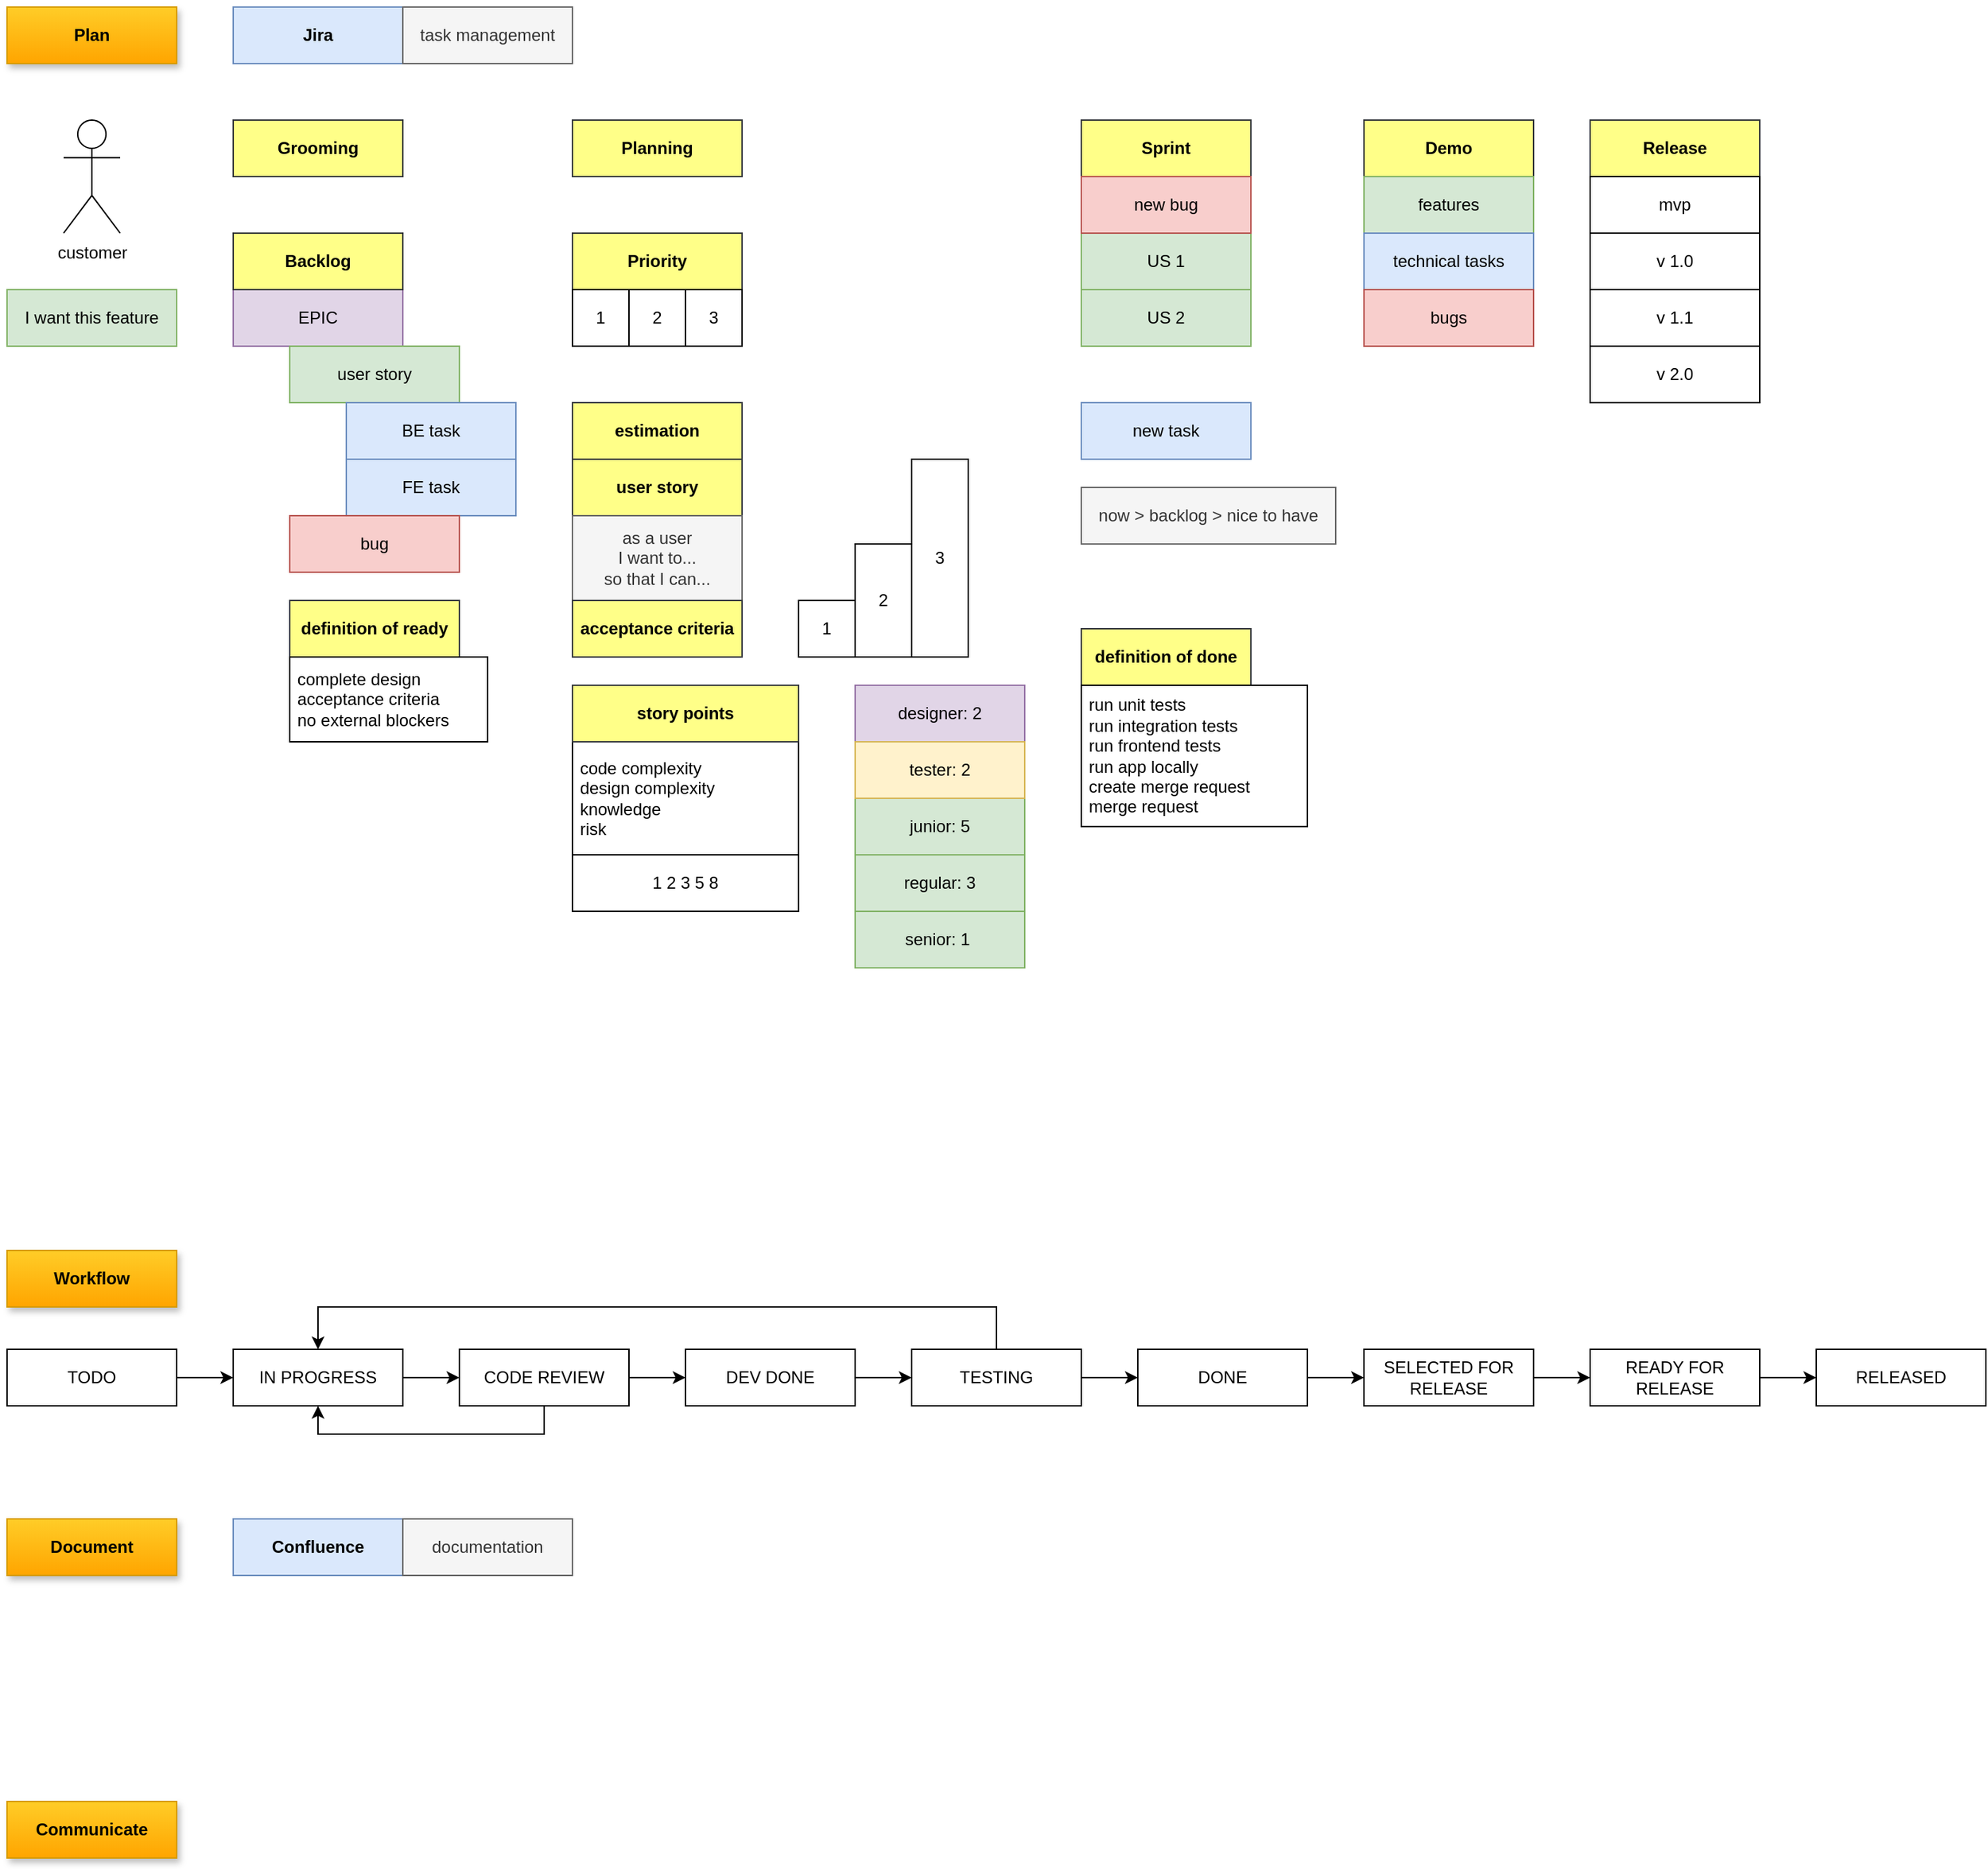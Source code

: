 <mxfile version="14.7.4" type="embed" pages="2"><diagram id="-k88tWkIBxD3KjWn2k7y" name="agile"><mxGraphModel dx="1691" dy="1029" grid="1" gridSize="10" guides="1" tooltips="1" connect="1" arrows="1" fold="1" page="1" pageScale="1" pageWidth="850" pageHeight="1100" math="0" shadow="0"><root><mxCell id="0"/><mxCell id="1" parent="0"/><mxCell id="2" value="I want this feature" style="rounded=0;whiteSpace=wrap;html=1;fillColor=#d5e8d4;strokeColor=#82b366;" parent="1" vertex="1"><mxGeometry x="40" y="240" width="120" height="40" as="geometry"/></mxCell><mxCell id="3" value="customer" style="shape=umlActor;verticalLabelPosition=bottom;verticalAlign=top;html=1;outlineConnect=0;" parent="1" vertex="1"><mxGeometry x="80" y="120" width="40" height="80" as="geometry"/></mxCell><mxCell id="4" value="EPIC" style="rounded=0;whiteSpace=wrap;html=1;fillColor=#e1d5e7;strokeColor=#9673a6;" parent="1" vertex="1"><mxGeometry x="200" y="240" width="120" height="40" as="geometry"/></mxCell><mxCell id="5" value="user story" style="rounded=0;whiteSpace=wrap;html=1;fillColor=#d5e8d4;strokeColor=#82b366;" parent="1" vertex="1"><mxGeometry x="240" y="280" width="120" height="40" as="geometry"/></mxCell><mxCell id="6" value="BE task" style="rounded=0;whiteSpace=wrap;html=1;fillColor=#dae8fc;strokeColor=#6c8ebf;" parent="1" vertex="1"><mxGeometry x="280" y="320" width="120" height="40" as="geometry"/></mxCell><mxCell id="7" value="FE task" style="rounded=0;whiteSpace=wrap;html=1;fillColor=#dae8fc;strokeColor=#6c8ebf;" parent="1" vertex="1"><mxGeometry x="280" y="360" width="120" height="40" as="geometry"/></mxCell><mxCell id="8" value="Grooming" style="rounded=0;whiteSpace=wrap;html=1;fillColor=#ffff88;strokeColor=#36393d;fontStyle=1" parent="1" vertex="1"><mxGeometry x="200" y="120" width="120" height="40" as="geometry"/></mxCell><mxCell id="10" value="Planning" style="rounded=0;whiteSpace=wrap;html=1;fillColor=#ffff88;strokeColor=#36393d;fontStyle=1" parent="1" vertex="1"><mxGeometry x="440" y="120" width="120" height="40" as="geometry"/></mxCell><mxCell id="11" value="Priority" style="rounded=0;whiteSpace=wrap;html=1;fillColor=#ffff88;strokeColor=#36393d;fontStyle=1" parent="1" vertex="1"><mxGeometry x="440" y="200" width="120" height="40" as="geometry"/></mxCell><mxCell id="16" value="Plan" style="rounded=0;whiteSpace=wrap;html=1;fillColor=#ffcd28;strokeColor=#d79b00;gradientColor=#ffa500;shadow=1;fontStyle=1" parent="1" vertex="1"><mxGeometry x="40" y="40" width="120" height="40" as="geometry"/></mxCell><mxCell id="17" value="Sprint" style="rounded=0;whiteSpace=wrap;html=1;fillColor=#ffff88;strokeColor=#36393d;fontStyle=1" parent="1" vertex="1"><mxGeometry x="800" y="120" width="120" height="40" as="geometry"/></mxCell><mxCell id="18" value="US 1" style="rounded=0;whiteSpace=wrap;html=1;fillColor=#d5e8d4;strokeColor=#82b366;" parent="1" vertex="1"><mxGeometry x="800" y="200" width="120" height="40" as="geometry"/></mxCell><mxCell id="19" value="US 2" style="rounded=0;whiteSpace=wrap;html=1;fillColor=#d5e8d4;strokeColor=#82b366;" parent="1" vertex="1"><mxGeometry x="800" y="240" width="120" height="40" as="geometry"/></mxCell><mxCell id="20" value="new task" style="rounded=0;whiteSpace=wrap;html=1;fillColor=#dae8fc;strokeColor=#6c8ebf;" parent="1" vertex="1"><mxGeometry x="800" y="320" width="120" height="40" as="geometry"/></mxCell><mxCell id="21" value="now &amp;gt; backlog &amp;gt; nice to have" style="rounded=0;whiteSpace=wrap;html=1;fillColor=#f5f5f5;strokeColor=#666666;fontColor=#333333;" parent="1" vertex="1"><mxGeometry x="800" y="380" width="180" height="40" as="geometry"/></mxCell><mxCell id="22" value="new bug" style="rounded=0;whiteSpace=wrap;html=1;fillColor=#f8cecc;strokeColor=#b85450;" parent="1" vertex="1"><mxGeometry x="800" y="160" width="120" height="40" as="geometry"/></mxCell><mxCell id="24" value="designer: 2" style="rounded=0;whiteSpace=wrap;html=1;fillColor=#e1d5e7;strokeColor=#9673a6;" parent="1" vertex="1"><mxGeometry x="640" y="520" width="120" height="40" as="geometry"/></mxCell><mxCell id="26" value="junior: 5" style="rounded=0;whiteSpace=wrap;html=1;fillColor=#d5e8d4;strokeColor=#82b366;" parent="1" vertex="1"><mxGeometry x="640" y="600" width="120" height="40" as="geometry"/></mxCell><mxCell id="27" value="senior: 1&amp;nbsp;" style="rounded=0;whiteSpace=wrap;html=1;fillColor=#d5e8d4;strokeColor=#82b366;" parent="1" vertex="1"><mxGeometry x="640" y="680" width="120" height="40" as="geometry"/></mxCell><mxCell id="29" value="1&lt;br&gt;" style="rounded=0;whiteSpace=wrap;html=1;" parent="1" vertex="1"><mxGeometry x="600" y="460" width="40" height="40" as="geometry"/></mxCell><mxCell id="30" value="2" style="rounded=0;whiteSpace=wrap;html=1;" parent="1" vertex="1"><mxGeometry x="640" y="420" width="40" height="80" as="geometry"/></mxCell><mxCell id="31" value="1 2 3 5 8" style="rounded=0;whiteSpace=wrap;html=1;" parent="1" vertex="1"><mxGeometry x="440" y="640" width="160" height="40" as="geometry"/></mxCell><mxCell id="32" value="estimation" style="rounded=0;whiteSpace=wrap;html=1;fillColor=#ffff88;strokeColor=#36393d;fontStyle=1" parent="1" vertex="1"><mxGeometry x="440" y="320" width="120" height="40" as="geometry"/></mxCell><mxCell id="33" value="&lt;span&gt;&amp;nbsp;code complexity&lt;/span&gt;&lt;br&gt;&lt;span&gt;&amp;nbsp;design complexity&lt;/span&gt;&lt;br&gt;&lt;span&gt;&amp;nbsp;knowledge&lt;br&gt;&lt;/span&gt;&amp;nbsp;risk&lt;span&gt;&lt;br&gt;&lt;/span&gt;" style="rounded=0;whiteSpace=wrap;html=1;align=left;" parent="1" vertex="1"><mxGeometry x="440" y="560" width="160" height="80" as="geometry"/></mxCell><mxCell id="34" value="Jira" style="rounded=0;whiteSpace=wrap;html=1;fillColor=#dae8fc;strokeColor=#6c8ebf;fontStyle=1" parent="1" vertex="1"><mxGeometry x="200" y="40" width="120" height="40" as="geometry"/></mxCell><mxCell id="35" value="user story" style="rounded=0;whiteSpace=wrap;html=1;fontStyle=1;fillColor=#ffff88;strokeColor=#36393d;" parent="1" vertex="1"><mxGeometry x="440" y="360" width="120" height="40" as="geometry"/></mxCell><mxCell id="36" value="as a user&lt;br&gt;I want to...&lt;br&gt;so that I can..." style="rounded=0;whiteSpace=wrap;html=1;fillColor=#f5f5f5;strokeColor=#666666;fontColor=#333333;" parent="1" vertex="1"><mxGeometry x="440" y="400" width="120" height="60" as="geometry"/></mxCell><mxCell id="37" value="acceptance criteria" style="rounded=0;whiteSpace=wrap;html=1;fillColor=#ffff88;strokeColor=#36393d;fontStyle=1" parent="1" vertex="1"><mxGeometry x="440" y="460" width="120" height="40" as="geometry"/></mxCell><mxCell id="54" value="" style="edgeStyle=orthogonalEdgeStyle;rounded=0;orthogonalLoop=1;jettySize=auto;html=1;" parent="1" source="38" target="40" edge="1"><mxGeometry relative="1" as="geometry"/></mxCell><mxCell id="38" value="IN PROGRESS" style="rounded=0;whiteSpace=wrap;html=1;" parent="1" vertex="1"><mxGeometry x="200" y="990" width="120" height="40" as="geometry"/></mxCell><mxCell id="57" style="edgeStyle=orthogonalEdgeStyle;rounded=0;orthogonalLoop=1;jettySize=auto;html=1;" parent="1" source="39" target="38" edge="1"><mxGeometry relative="1" as="geometry"><Array as="points"><mxPoint x="740" y="960"/><mxPoint x="260" y="960"/></Array></mxGeometry></mxCell><mxCell id="58" value="" style="edgeStyle=orthogonalEdgeStyle;rounded=0;orthogonalLoop=1;jettySize=auto;html=1;" parent="1" source="39" target="43" edge="1"><mxGeometry relative="1" as="geometry"/></mxCell><mxCell id="39" value="TESTING" style="rounded=0;whiteSpace=wrap;html=1;" parent="1" vertex="1"><mxGeometry x="680" y="990" width="120" height="40" as="geometry"/></mxCell><mxCell id="51" style="edgeStyle=orthogonalEdgeStyle;rounded=0;orthogonalLoop=1;jettySize=auto;html=1;" parent="1" source="40" target="38" edge="1"><mxGeometry relative="1" as="geometry"><mxPoint x="390" y="1180" as="targetPoint"/><Array as="points"><mxPoint x="420" y="1050"/><mxPoint x="260" y="1050"/></Array></mxGeometry></mxCell><mxCell id="55" value="" style="edgeStyle=orthogonalEdgeStyle;rounded=0;orthogonalLoop=1;jettySize=auto;html=1;" parent="1" source="40" target="42" edge="1"><mxGeometry relative="1" as="geometry"/></mxCell><mxCell id="40" value="CODE REVIEW" style="rounded=0;whiteSpace=wrap;html=1;" parent="1" vertex="1"><mxGeometry x="360" y="990" width="120" height="40" as="geometry"/></mxCell><mxCell id="53" style="edgeStyle=orthogonalEdgeStyle;rounded=0;orthogonalLoop=1;jettySize=auto;html=1;" parent="1" source="41" target="38" edge="1"><mxGeometry relative="1" as="geometry"/></mxCell><mxCell id="41" value="TODO" style="rounded=0;whiteSpace=wrap;html=1;" parent="1" vertex="1"><mxGeometry x="40" y="990" width="120" height="40" as="geometry"/></mxCell><mxCell id="56" value="" style="edgeStyle=orthogonalEdgeStyle;rounded=0;orthogonalLoop=1;jettySize=auto;html=1;" parent="1" source="42" target="39" edge="1"><mxGeometry relative="1" as="geometry"/></mxCell><mxCell id="42" value="DEV DONE" style="rounded=0;whiteSpace=wrap;html=1;" parent="1" vertex="1"><mxGeometry x="520" y="990" width="120" height="40" as="geometry"/></mxCell><mxCell id="59" value="" style="edgeStyle=orthogonalEdgeStyle;rounded=0;orthogonalLoop=1;jettySize=auto;html=1;" parent="1" source="43" target="44" edge="1"><mxGeometry relative="1" as="geometry"/></mxCell><mxCell id="43" value="DONE" style="rounded=0;whiteSpace=wrap;html=1;" parent="1" vertex="1"><mxGeometry x="840" y="990" width="120" height="40" as="geometry"/></mxCell><mxCell id="60" value="" style="edgeStyle=orthogonalEdgeStyle;rounded=0;orthogonalLoop=1;jettySize=auto;html=1;" parent="1" source="44" target="45" edge="1"><mxGeometry relative="1" as="geometry"/></mxCell><mxCell id="44" value="SELECTED FOR RELEASE" style="rounded=0;whiteSpace=wrap;html=1;" parent="1" vertex="1"><mxGeometry x="1000" y="990" width="120" height="40" as="geometry"/></mxCell><mxCell id="61" value="" style="edgeStyle=orthogonalEdgeStyle;rounded=0;orthogonalLoop=1;jettySize=auto;html=1;" parent="1" source="45" target="46" edge="1"><mxGeometry relative="1" as="geometry"/></mxCell><mxCell id="45" value="READY FOR RELEASE" style="rounded=0;whiteSpace=wrap;html=1;" parent="1" vertex="1"><mxGeometry x="1160" y="990" width="120" height="40" as="geometry"/></mxCell><mxCell id="46" value="RELEASED" style="rounded=0;whiteSpace=wrap;html=1;" parent="1" vertex="1"><mxGeometry x="1320" y="990" width="120" height="40" as="geometry"/></mxCell><mxCell id="47" value="Workflow" style="rounded=0;whiteSpace=wrap;html=1;fillColor=#ffcd28;strokeColor=#d79b00;gradientColor=#ffa500;shadow=1;fontStyle=1" parent="1" vertex="1"><mxGeometry x="40" y="920" width="120" height="40" as="geometry"/></mxCell><mxCell id="48" value="regular: 3" style="rounded=0;whiteSpace=wrap;html=1;fillColor=#d5e8d4;strokeColor=#82b366;" parent="1" vertex="1"><mxGeometry x="640" y="640" width="120" height="40" as="geometry"/></mxCell><mxCell id="49" value="tester: 2" style="rounded=0;whiteSpace=wrap;html=1;fillColor=#fff2cc;strokeColor=#d6b656;" parent="1" vertex="1"><mxGeometry x="640" y="560" width="120" height="40" as="geometry"/></mxCell><mxCell id="62" value="Demo" style="rounded=0;whiteSpace=wrap;html=1;fillColor=#ffff88;strokeColor=#36393d;fontStyle=1" parent="1" vertex="1"><mxGeometry x="1000" y="120" width="120" height="40" as="geometry"/></mxCell><mxCell id="64" value="bug" style="rounded=0;whiteSpace=wrap;html=1;fillColor=#f8cecc;strokeColor=#b85450;" parent="1" vertex="1"><mxGeometry x="240" y="400" width="120" height="40" as="geometry"/></mxCell><mxCell id="65" value="Backlog" style="rounded=0;whiteSpace=wrap;html=1;fillColor=#ffff88;strokeColor=#36393d;fontStyle=1" parent="1" vertex="1"><mxGeometry x="200" y="200" width="120" height="40" as="geometry"/></mxCell><mxCell id="67" value="Confluence" style="rounded=0;whiteSpace=wrap;html=1;fillColor=#dae8fc;strokeColor=#6c8ebf;fontStyle=1" parent="1" vertex="1"><mxGeometry x="200" y="1110" width="120" height="40" as="geometry"/></mxCell><mxCell id="68" value="task management" style="rounded=0;whiteSpace=wrap;html=1;fillColor=#f5f5f5;strokeColor=#666666;fontColor=#333333;" parent="1" vertex="1"><mxGeometry x="320" y="40" width="120" height="40" as="geometry"/></mxCell><mxCell id="69" value="documentation" style="rounded=0;whiteSpace=wrap;html=1;fillColor=#f5f5f5;strokeColor=#666666;fontColor=#333333;" parent="1" vertex="1"><mxGeometry x="320" y="1110" width="120" height="40" as="geometry"/></mxCell><mxCell id="70" value="1&lt;br&gt;" style="rounded=0;whiteSpace=wrap;html=1;" parent="1" vertex="1"><mxGeometry x="440" y="240" width="40" height="40" as="geometry"/></mxCell><mxCell id="71" value="2" style="rounded=0;whiteSpace=wrap;html=1;" parent="1" vertex="1"><mxGeometry x="480" y="240" width="40" height="40" as="geometry"/></mxCell><mxCell id="72" value="3" style="rounded=0;whiteSpace=wrap;html=1;" parent="1" vertex="1"><mxGeometry x="520" y="240" width="40" height="40" as="geometry"/></mxCell><mxCell id="73" value="features" style="rounded=0;whiteSpace=wrap;html=1;fillColor=#d5e8d4;strokeColor=#82b366;" parent="1" vertex="1"><mxGeometry x="1000" y="160" width="120" height="40" as="geometry"/></mxCell><mxCell id="74" value="3" style="rounded=0;whiteSpace=wrap;html=1;" parent="1" vertex="1"><mxGeometry x="680" y="360" width="40" height="140" as="geometry"/></mxCell><mxCell id="75" value="Document" style="rounded=0;whiteSpace=wrap;html=1;fillColor=#ffcd28;strokeColor=#d79b00;gradientColor=#ffa500;shadow=1;fontStyle=1" parent="1" vertex="1"><mxGeometry x="40" y="1110" width="120" height="40" as="geometry"/></mxCell><mxCell id="76" value="technical tasks" style="rounded=0;whiteSpace=wrap;html=1;fillColor=#dae8fc;strokeColor=#6c8ebf;" parent="1" vertex="1"><mxGeometry x="1000" y="200" width="120" height="40" as="geometry"/></mxCell><mxCell id="77" value="bugs" style="rounded=0;whiteSpace=wrap;html=1;fillColor=#f8cecc;strokeColor=#b85450;" parent="1" vertex="1"><mxGeometry x="1000" y="240" width="120" height="40" as="geometry"/></mxCell><mxCell id="78" value="Release" style="rounded=0;whiteSpace=wrap;html=1;fillColor=#ffff88;strokeColor=#36393d;fontStyle=1" parent="1" vertex="1"><mxGeometry x="1160" y="120" width="120" height="40" as="geometry"/></mxCell><mxCell id="79" value="mvp" style="rounded=0;whiteSpace=wrap;html=1;" parent="1" vertex="1"><mxGeometry x="1160" y="160" width="120" height="40" as="geometry"/></mxCell><mxCell id="80" value="v 1.0" style="rounded=0;whiteSpace=wrap;html=1;" parent="1" vertex="1"><mxGeometry x="1160" y="200" width="120" height="40" as="geometry"/></mxCell><mxCell id="81" value="v 1.1" style="rounded=0;whiteSpace=wrap;html=1;" parent="1" vertex="1"><mxGeometry x="1160" y="240" width="120" height="40" as="geometry"/></mxCell><mxCell id="82" value="v 2.0" style="rounded=0;whiteSpace=wrap;html=1;" parent="1" vertex="1"><mxGeometry x="1160" y="280" width="120" height="40" as="geometry"/></mxCell><mxCell id="83" value="Communicate" style="rounded=0;whiteSpace=wrap;html=1;fillColor=#ffcd28;strokeColor=#d79b00;gradientColor=#ffa500;shadow=1;fontStyle=1" parent="1" vertex="1"><mxGeometry x="40" y="1310" width="120" height="40" as="geometry"/></mxCell><mxCell id="84" value="definition of done" style="rounded=0;whiteSpace=wrap;html=1;fillColor=#ffff88;strokeColor=#36393d;fontStyle=1" parent="1" vertex="1"><mxGeometry x="800" y="480" width="120" height="40" as="geometry"/></mxCell><mxCell id="85" value="definition of ready" style="rounded=0;whiteSpace=wrap;html=1;fontStyle=1;fillColor=#ffff88;strokeColor=#36393d;" parent="1" vertex="1"><mxGeometry x="240" y="460" width="120" height="40" as="geometry"/></mxCell><mxCell id="87" value=" run unit tests&#10; run integration tests&#10; run frontend tests&#10; run app locally&#10; create merge request&#10; merge request" style="rounded=0;whiteSpace=wrap;sketch=0;glass=0;shadow=0;align=left;" parent="1" vertex="1"><mxGeometry x="800" y="520" width="160" height="100" as="geometry"/></mxCell><mxCell id="89" value=" complete design&#10; acceptance criteria&#10; no external blockers" style="rounded=0;whiteSpace=wrap;sketch=0;glass=0;shadow=0;align=left;" parent="1" vertex="1"><mxGeometry x="240" y="500" width="140" height="60" as="geometry"/></mxCell><mxCell id="90" value="&lt;b&gt;story points&lt;/b&gt;" style="rounded=0;whiteSpace=wrap;html=1;fillColor=#ffff88;strokeColor=#36393d;" parent="1" vertex="1"><mxGeometry x="440" y="520" width="160" height="40" as="geometry"/></mxCell></root></mxGraphModel></diagram><diagram id="YXYXme5vtFkTX9RAhBHd" name="test"><mxGraphModel dx="1184" dy="720" grid="1" gridSize="10" guides="1" tooltips="1" connect="1" arrows="1" fold="1" page="1" pageScale="1" pageWidth="850" pageHeight="1100" math="0" shadow="0"><root><mxCell id="kSioMrJuq3P6id2KoCf7-0"/><mxCell id="kSioMrJuq3P6id2KoCf7-1" parent="kSioMrJuq3P6id2KoCf7-0"/><mxCell id="kSioMrJuq3P6id2KoCf7-22" value="" style="rounded=0;whiteSpace=wrap;html=1;" vertex="1" parent="kSioMrJuq3P6id2KoCf7-1"><mxGeometry x="20" y="100" width="960" height="140" as="geometry"/></mxCell><mxCell id="kSioMrJuq3P6id2KoCf7-2" value="" style="edgeStyle=orthogonalEdgeStyle;rounded=0;orthogonalLoop=1;jettySize=auto;html=1;" edge="1" parent="kSioMrJuq3P6id2KoCf7-1" source="kSioMrJuq3P6id2KoCf7-3" target="kSioMrJuq3P6id2KoCf7-9"><mxGeometry relative="1" as="geometry"/></mxCell><mxCell id="kSioMrJuq3P6id2KoCf7-3" value="IN PROGRESS" style="rounded=0;whiteSpace=wrap;html=1;fillColor=#fff2cc;strokeColor=#d6b656;" vertex="1" parent="kSioMrJuq3P6id2KoCf7-1"><mxGeometry x="200" y="150" width="120" height="40" as="geometry"/></mxCell><mxCell id="kSioMrJuq3P6id2KoCf7-4" style="edgeStyle=orthogonalEdgeStyle;rounded=0;orthogonalLoop=1;jettySize=auto;html=1;" edge="1" parent="kSioMrJuq3P6id2KoCf7-1" source="kSioMrJuq3P6id2KoCf7-6" target="kSioMrJuq3P6id2KoCf7-3"><mxGeometry relative="1" as="geometry"><Array as="points"><mxPoint x="740" y="120"/><mxPoint x="260" y="120"/></Array></mxGeometry></mxCell><mxCell id="kSioMrJuq3P6id2KoCf7-5" value="" style="edgeStyle=orthogonalEdgeStyle;rounded=0;orthogonalLoop=1;jettySize=auto;html=1;" edge="1" parent="kSioMrJuq3P6id2KoCf7-1" source="kSioMrJuq3P6id2KoCf7-6" target="kSioMrJuq3P6id2KoCf7-15"><mxGeometry relative="1" as="geometry"/></mxCell><mxCell id="kSioMrJuq3P6id2KoCf7-6" value="TESTING" style="rounded=0;whiteSpace=wrap;html=1;fillColor=#ffe6cc;strokeColor=#d79b00;" vertex="1" parent="kSioMrJuq3P6id2KoCf7-1"><mxGeometry x="680" y="150" width="120" height="40" as="geometry"/></mxCell><mxCell id="kSioMrJuq3P6id2KoCf7-7" style="edgeStyle=orthogonalEdgeStyle;rounded=0;orthogonalLoop=1;jettySize=auto;html=1;" edge="1" parent="kSioMrJuq3P6id2KoCf7-1" source="kSioMrJuq3P6id2KoCf7-9" target="kSioMrJuq3P6id2KoCf7-3"><mxGeometry relative="1" as="geometry"><mxPoint x="390" y="340" as="targetPoint"/><Array as="points"><mxPoint x="420" y="210"/><mxPoint x="260" y="210"/></Array></mxGeometry></mxCell><mxCell id="kSioMrJuq3P6id2KoCf7-8" value="" style="edgeStyle=orthogonalEdgeStyle;rounded=0;orthogonalLoop=1;jettySize=auto;html=1;" edge="1" parent="kSioMrJuq3P6id2KoCf7-1" source="kSioMrJuq3P6id2KoCf7-9" target="kSioMrJuq3P6id2KoCf7-13"><mxGeometry relative="1" as="geometry"/></mxCell><mxCell id="kSioMrJuq3P6id2KoCf7-9" value="CODE REVIEW" style="rounded=0;whiteSpace=wrap;html=1;fillColor=#dae8fc;strokeColor=#6c8ebf;" vertex="1" parent="kSioMrJuq3P6id2KoCf7-1"><mxGeometry x="360" y="150" width="120" height="40" as="geometry"/></mxCell><mxCell id="kSioMrJuq3P6id2KoCf7-10" style="edgeStyle=orthogonalEdgeStyle;rounded=0;orthogonalLoop=1;jettySize=auto;html=1;" edge="1" parent="kSioMrJuq3P6id2KoCf7-1" source="kSioMrJuq3P6id2KoCf7-11" target="kSioMrJuq3P6id2KoCf7-3"><mxGeometry relative="1" as="geometry"/></mxCell><mxCell id="kSioMrJuq3P6id2KoCf7-11" value="TODO" style="rounded=0;whiteSpace=wrap;html=1;fillColor=#f5f5f5;strokeColor=#666666;fontColor=#333333;" vertex="1" parent="kSioMrJuq3P6id2KoCf7-1"><mxGeometry x="40" y="150" width="120" height="40" as="geometry"/></mxCell><mxCell id="kSioMrJuq3P6id2KoCf7-12" value="" style="edgeStyle=orthogonalEdgeStyle;rounded=0;orthogonalLoop=1;jettySize=auto;html=1;" edge="1" parent="kSioMrJuq3P6id2KoCf7-1" source="kSioMrJuq3P6id2KoCf7-13" target="kSioMrJuq3P6id2KoCf7-6"><mxGeometry relative="1" as="geometry"/></mxCell><mxCell id="kSioMrJuq3P6id2KoCf7-13" value="DEV DONE" style="rounded=0;whiteSpace=wrap;html=1;fillColor=#cce5ff;strokeColor=#36393d;" vertex="1" parent="kSioMrJuq3P6id2KoCf7-1"><mxGeometry x="520" y="150" width="120" height="40" as="geometry"/></mxCell><mxCell id="kSioMrJuq3P6id2KoCf7-15" value="DONE" style="rounded=0;whiteSpace=wrap;html=1;fillColor=#cdeb8b;strokeColor=#36393d;" vertex="1" parent="kSioMrJuq3P6id2KoCf7-1"><mxGeometry x="840" y="150" width="120" height="40" as="geometry"/></mxCell><mxCell id="kSioMrJuq3P6id2KoCf7-21" value="Workflow" style="rounded=0;whiteSpace=wrap;html=1;fillColor=#ffcd28;strokeColor=#d79b00;gradientColor=#ffa500;shadow=1;fontStyle=1" vertex="1" parent="kSioMrJuq3P6id2KoCf7-1"><mxGeometry x="40" y="40" width="120" height="40" as="geometry"/></mxCell></root></mxGraphModel></diagram></mxfile>
